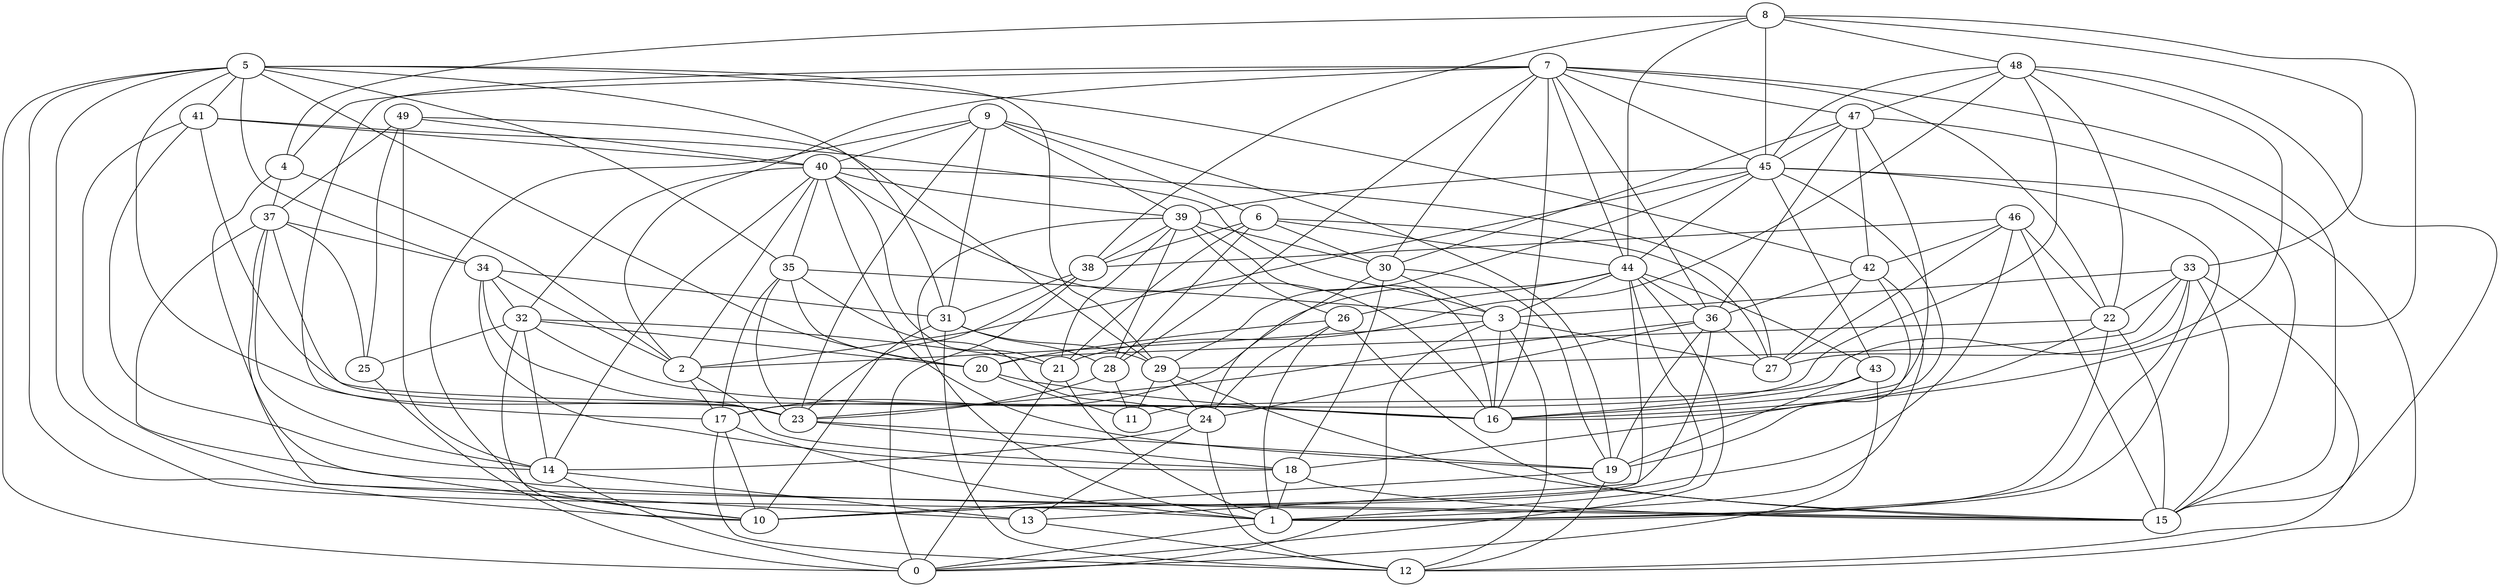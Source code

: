 digraph GG_graph {

subgraph G_graph {
edge [color = black]
"38" -> "0" [dir = none]
"17" -> "12" [dir = none]
"40" -> "35" [dir = none]
"40" -> "2" [dir = none]
"40" -> "27" [dir = none]
"40" -> "16" [dir = none]
"41" -> "3" [dir = none]
"41" -> "14" [dir = none]
"41" -> "40" [dir = none]
"28" -> "11" [dir = none]
"31" -> "29" [dir = none]
"31" -> "28" [dir = none]
"4" -> "2" [dir = none]
"4" -> "15" [dir = none]
"24" -> "14" [dir = none]
"24" -> "12" [dir = none]
"24" -> "13" [dir = none]
"49" -> "37" [dir = none]
"49" -> "14" [dir = none]
"49" -> "29" [dir = none]
"49" -> "25" [dir = none]
"42" -> "36" [dir = none]
"42" -> "19" [dir = none]
"42" -> "1" [dir = none]
"42" -> "27" [dir = none]
"39" -> "28" [dir = none]
"39" -> "21" [dir = none]
"39" -> "26" [dir = none]
"39" -> "16" [dir = none]
"39" -> "1" [dir = none]
"39" -> "38" [dir = none]
"46" -> "15" [dir = none]
"46" -> "38" [dir = none]
"46" -> "27" [dir = none]
"46" -> "22" [dir = none]
"29" -> "24" [dir = none]
"29" -> "11" [dir = none]
"29" -> "15" [dir = none]
"48" -> "21" [dir = none]
"48" -> "15" [dir = none]
"18" -> "15" [dir = none]
"20" -> "16" [dir = none]
"47" -> "12" [dir = none]
"47" -> "16" [dir = none]
"47" -> "45" [dir = none]
"35" -> "17" [dir = none]
"35" -> "20" [dir = none]
"43" -> "19" [dir = none]
"43" -> "16" [dir = none]
"22" -> "1" [dir = none]
"22" -> "15" [dir = none]
"9" -> "10" [dir = none]
"9" -> "40" [dir = none]
"9" -> "6" [dir = none]
"36" -> "24" [dir = none]
"36" -> "19" [dir = none]
"19" -> "12" [dir = none]
"30" -> "18" [dir = none]
"30" -> "19" [dir = none]
"30" -> "24" [dir = none]
"3" -> "0" [dir = none]
"3" -> "16" [dir = none]
"3" -> "2" [dir = none]
"45" -> "39" [dir = none]
"45" -> "29" [dir = none]
"45" -> "15" [dir = none]
"45" -> "1" [dir = none]
"45" -> "2" [dir = none]
"6" -> "44" [dir = none]
"6" -> "30" [dir = none]
"6" -> "21" [dir = none]
"37" -> "13" [dir = none]
"37" -> "14" [dir = none]
"26" -> "24" [dir = none]
"26" -> "15" [dir = none]
"32" -> "25" [dir = none]
"32" -> "21" [dir = none]
"14" -> "0" [dir = none]
"34" -> "31" [dir = none]
"34" -> "2" [dir = none]
"34" -> "18" [dir = none]
"34" -> "32" [dir = none]
"5" -> "1" [dir = none]
"5" -> "29" [dir = none]
"5" -> "10" [dir = none]
"7" -> "17" [dir = none]
"7" -> "28" [dir = none]
"7" -> "30" [dir = none]
"7" -> "16" [dir = none]
"8" -> "45" [dir = none]
"8" -> "33" [dir = none]
"8" -> "44" [dir = none]
"44" -> "0" [dir = none]
"33" -> "27" [dir = none]
"33" -> "1" [dir = none]
"21" -> "1" [dir = none]
"23" -> "19" [dir = none]
"23" -> "18" [dir = none]
"13" -> "12" [dir = none]
"5" -> "35" [dir = none]
"44" -> "13" [dir = none]
"9" -> "23" [dir = none]
"48" -> "47" [dir = none]
"44" -> "1" [dir = none]
"3" -> "12" [dir = none]
"18" -> "1" [dir = none]
"28" -> "23" [dir = none]
"48" -> "11" [dir = none]
"9" -> "19" [dir = none]
"7" -> "47" [dir = none]
"40" -> "32" [dir = none]
"40" -> "39" [dir = none]
"38" -> "31" [dir = none]
"41" -> "16" [dir = none]
"14" -> "13" [dir = none]
"25" -> "0" [dir = none]
"3" -> "27" [dir = none]
"1" -> "0" [dir = none]
"7" -> "15" [dir = none]
"40" -> "21" [dir = none]
"20" -> "11" [dir = none]
"32" -> "16" [dir = none]
"46" -> "10" [dir = none]
"41" -> "15" [dir = none]
"46" -> "42" [dir = none]
"39" -> "30" [dir = none]
"9" -> "39" [dir = none]
"35" -> "3" [dir = none]
"45" -> "18" [dir = none]
"44" -> "17" [dir = none]
"26" -> "20" [dir = none]
"49" -> "40" [dir = none]
"37" -> "34" [dir = none]
"33" -> "15" [dir = none]
"5" -> "20" [dir = none]
"32" -> "10" [dir = none]
"36" -> "10" [dir = none]
"5" -> "41" [dir = none]
"35" -> "24" [dir = none]
"7" -> "22" [dir = none]
"5" -> "0" [dir = none]
"21" -> "0" [dir = none]
"37" -> "10" [dir = none]
"5" -> "34" [dir = none]
"34" -> "23" [dir = none]
"36" -> "27" [dir = none]
"33" -> "29" [dir = none]
"8" -> "48" [dir = none]
"31" -> "10" [dir = none]
"2" -> "18" [dir = none]
"26" -> "1" [dir = none]
"8" -> "16" [dir = none]
"32" -> "20" [dir = none]
"37" -> "23" [dir = none]
"48" -> "17" [dir = none]
"44" -> "36" [dir = none]
"36" -> "23" [dir = none]
"44" -> "26" [dir = none]
"32" -> "14" [dir = none]
"30" -> "3" [dir = none]
"5" -> "23" [dir = none]
"44" -> "43" [dir = none]
"38" -> "23" [dir = none]
"19" -> "10" [dir = none]
"22" -> "20" [dir = none]
"37" -> "25" [dir = none]
"7" -> "2" [dir = none]
"8" -> "4" [dir = none]
"47" -> "30" [dir = none]
"7" -> "45" [dir = none]
"5" -> "42" [dir = none]
"22" -> "16" [dir = none]
"44" -> "3" [dir = none]
"9" -> "31" [dir = none]
"7" -> "4" [dir = none]
"40" -> "14" [dir = none]
"45" -> "44" [dir = none]
"47" -> "42" [dir = none]
"33" -> "3" [dir = none]
"6" -> "27" [dir = none]
"4" -> "37" [dir = none]
"43" -> "0" [dir = none]
"47" -> "36" [dir = none]
"40" -> "19" [dir = none]
"5" -> "31" [dir = none]
"6" -> "38" [dir = none]
"2" -> "17" [dir = none]
"45" -> "43" [dir = none]
"6" -> "28" [dir = none]
"48" -> "45" [dir = none]
"7" -> "36" [dir = none]
"48" -> "22" [dir = none]
"17" -> "1" [dir = none]
"33" -> "22" [dir = none]
"7" -> "44" [dir = none]
"31" -> "12" [dir = none]
"8" -> "38" [dir = none]
"33" -> "12" [dir = none]
"17" -> "10" [dir = none]
"35" -> "23" [dir = none]
}

}
